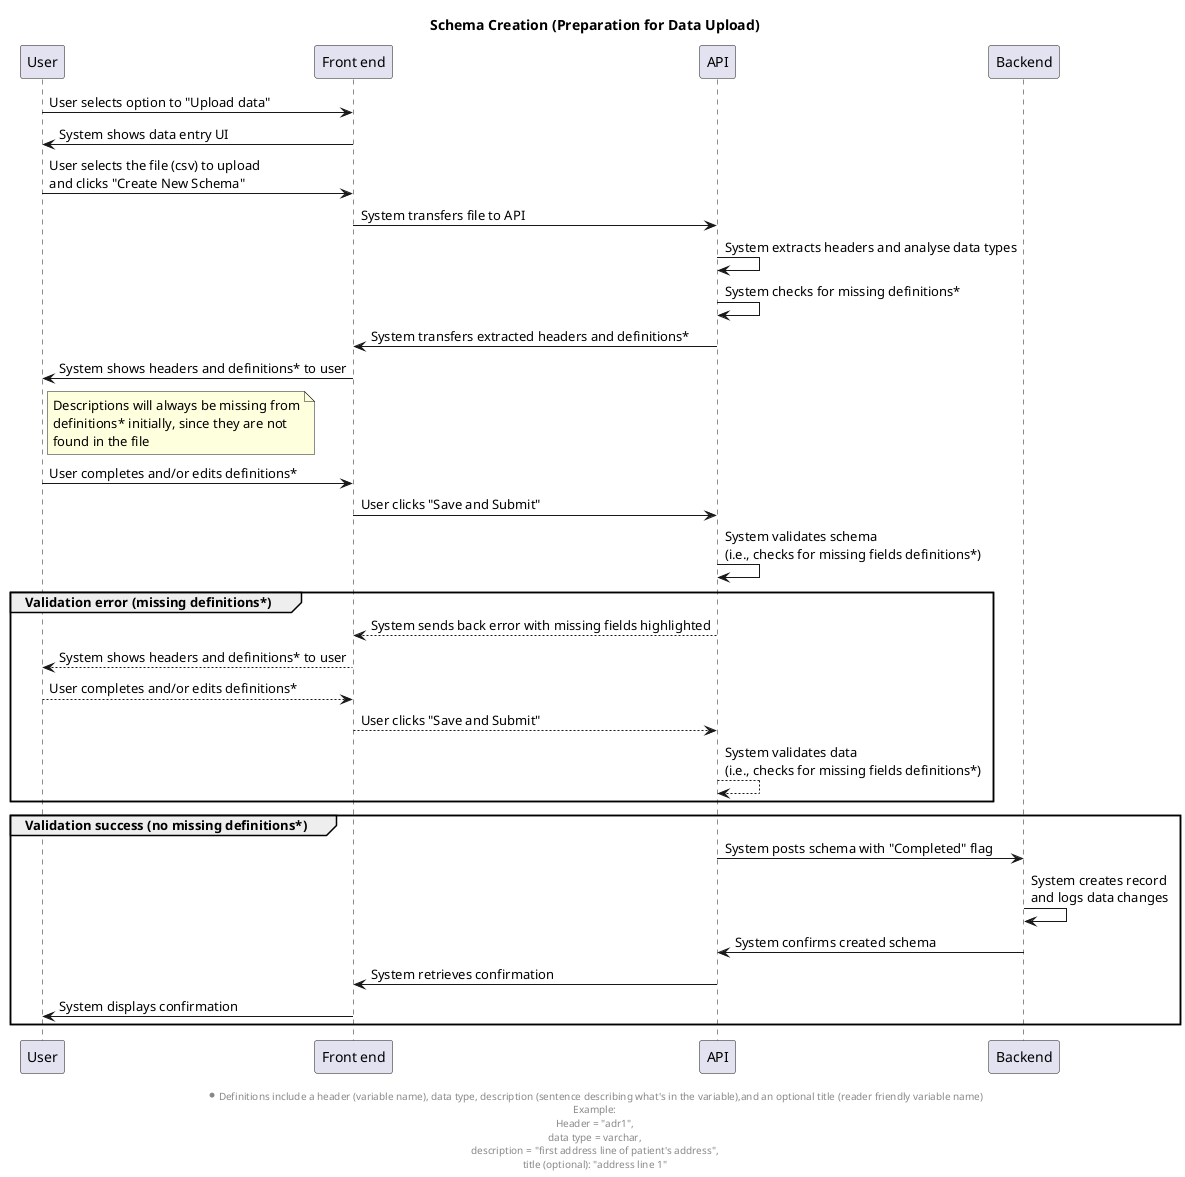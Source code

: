 @startuml schema-creation-sequence

title Schema Creation (Preparation for Data Upload)
' User prepares to upload data by creating data schema

participant "User" as u
participant "Front end" as f
participant "API" as api
participant "Backend" as b

u -> f: User selects option to "Upload data"
f -> u: System shows data entry UI
u -> f: User selects the file (csv) to upload\nand clicks "Create New Schema"
' What "schema" means might not be understandable for all users. Description needed?
f -> api: System transfers file to API
api -> api: System extracts headers and analyse data types
api -> api: System checks for missing definitions*
api -> f: System transfers extracted headers and definitions*
' HOTSPOT: Data ingress file life cycle?
f -> u: System shows headers and definitions* to user
note right of u
    Descriptions will always be missing from
    definitions* initially, since they are not
    found in the file
end note
u -> f: User completes and/or edits definitions*
f -> api: User clicks "Save and Submit"
api -> api: System validates schema\n(i.e., checks for missing fields definitions*)
group Validation error (missing definitions*)
    api --> f: System sends back error with missing fields highlighted
    f --> u: System shows headers and definitions* to user
    u --> f: User completes and/or edits definitions*
    f --> api: User clicks "Save and Submit"
    api --> api: System validates data\n(i.e., checks for missing fields definitions*)
end
group Validation success (no missing definitions*)
    api -> b: System posts schema with "Completed" flag
    b -> b : System creates record\nand logs data changes
    b -> api: System confirms created schema
    api -> f: System retrieves confirmation
    f -> u: System displays confirmation
end
footer \n*Definitions include a header (variable name), data type, description (sentence describing what's in the variable),and an optional title (reader friendly variable name)\nExample:\nHeader = "adr1",\ndata type = varchar,\ndescription = "first address line of patient's address",\ntitle (optional): "address line 1"

@enduml

' Question: Are users able to edit headers or are they "set" by the data/file/csv?
